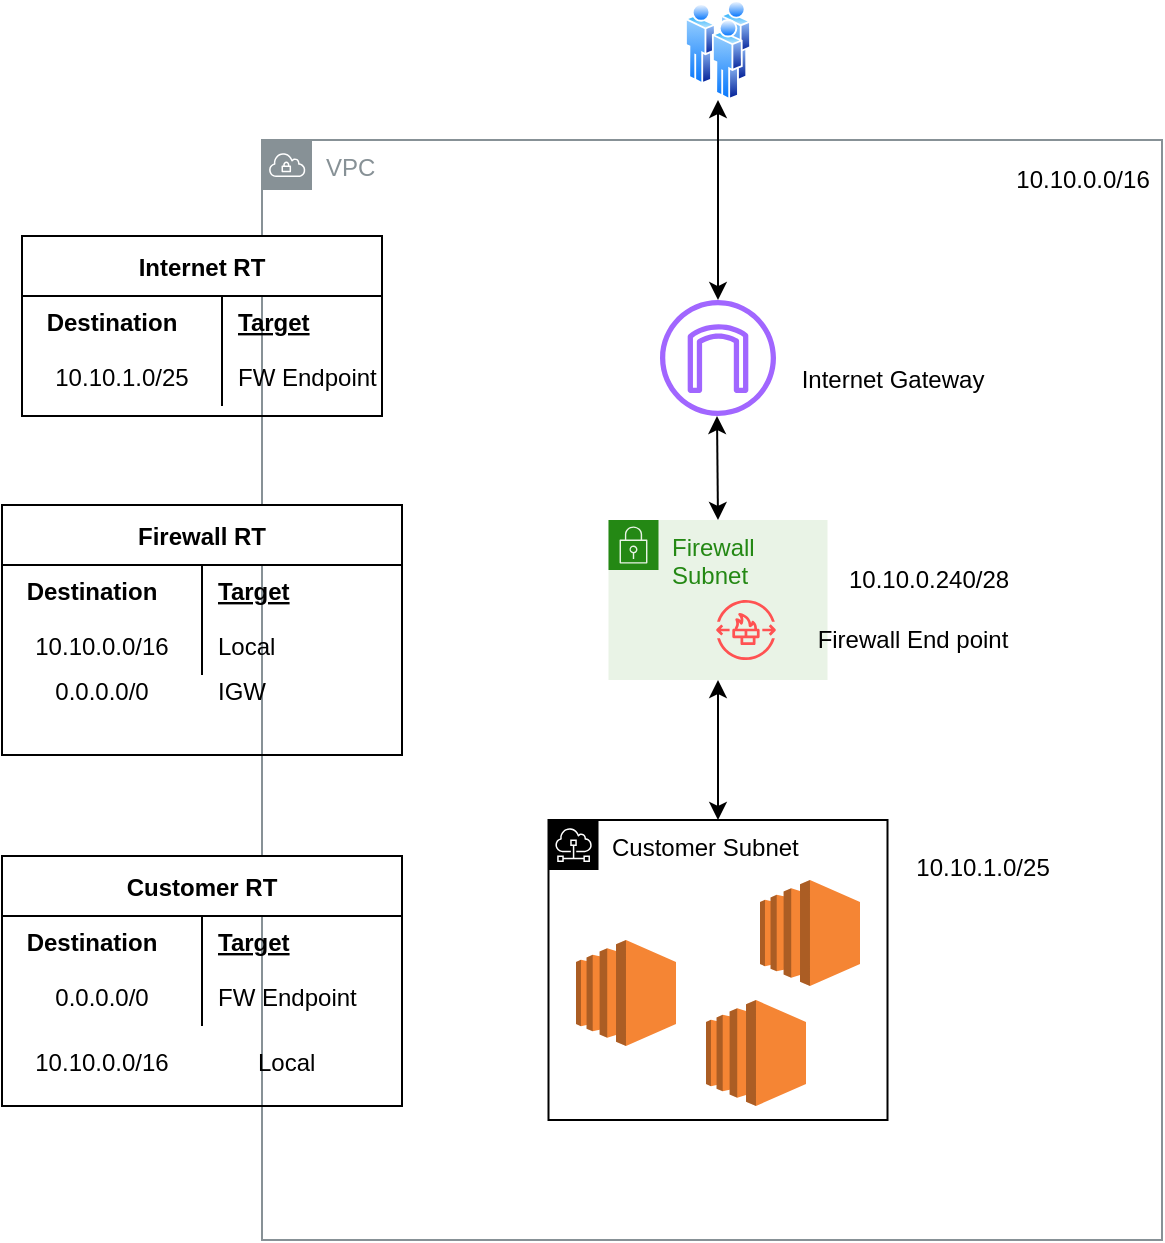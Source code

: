 <mxfile version="15.5.2" type="github">
  <diagram id="Gp0GpJyLfUKRYIFimh9d" name="Page-1">
    <mxGraphModel dx="1240" dy="691" grid="1" gridSize="10" guides="1" tooltips="1" connect="1" arrows="1" fold="1" page="1" pageScale="1" pageWidth="850" pageHeight="1100" math="0" shadow="0">
      <root>
        <mxCell id="0" />
        <mxCell id="1" parent="0" />
        <mxCell id="jjy9H3VErHNOA_m6Dxca-99" value="" style="group" vertex="1" connectable="0" parent="1">
          <mxGeometry x="80" y="20" width="580" height="620" as="geometry" />
        </mxCell>
        <mxCell id="jjy9H3VErHNOA_m6Dxca-42" value="VPC" style="sketch=0;outlineConnect=0;gradientColor=none;html=1;whiteSpace=wrap;fontSize=12;fontStyle=0;shape=mxgraph.aws4.group;grIcon=mxgraph.aws4.group_vpc;strokeColor=#879196;fillColor=none;verticalAlign=top;align=left;spacingLeft=30;fontColor=#879196;dashed=0;" vertex="1" parent="jjy9H3VErHNOA_m6Dxca-99">
          <mxGeometry x="130" y="70" width="450" height="550" as="geometry" />
        </mxCell>
        <mxCell id="jjy9H3VErHNOA_m6Dxca-1" value="" style="aspect=fixed;perimeter=ellipsePerimeter;html=1;align=center;shadow=0;dashed=0;spacingTop=3;image;image=img/lib/active_directory/users.svg;" vertex="1" parent="jjy9H3VErHNOA_m6Dxca-99">
          <mxGeometry x="341.5" width="33" height="50" as="geometry" />
        </mxCell>
        <mxCell id="jjy9H3VErHNOA_m6Dxca-4" value="Firewall Subnet" style="points=[[0,0],[0.25,0],[0.5,0],[0.75,0],[1,0],[1,0.25],[1,0.5],[1,0.75],[1,1],[0.75,1],[0.5,1],[0.25,1],[0,1],[0,0.75],[0,0.5],[0,0.25]];outlineConnect=0;gradientColor=none;html=1;whiteSpace=wrap;fontSize=12;fontStyle=0;shape=mxgraph.aws4.group;grIcon=mxgraph.aws4.group_security_group;grStroke=0;strokeColor=#248814;fillColor=#E9F3E6;verticalAlign=top;align=left;spacingLeft=30;fontColor=#248814;dashed=0;" vertex="1" parent="jjy9H3VErHNOA_m6Dxca-99">
          <mxGeometry x="303.25" y="260" width="109.5" height="80" as="geometry" />
        </mxCell>
        <mxCell id="jjy9H3VErHNOA_m6Dxca-2" value="" style="sketch=0;outlineConnect=0;fontColor=#232F3E;gradientColor=none;fillColor=#A166FF;strokeColor=none;dashed=0;verticalLabelPosition=bottom;verticalAlign=top;align=center;html=1;fontSize=12;fontStyle=0;aspect=fixed;pointerEvents=1;shape=mxgraph.aws4.internet_gateway;" vertex="1" parent="jjy9H3VErHNOA_m6Dxca-99">
          <mxGeometry x="329" y="150" width="58" height="58" as="geometry" />
        </mxCell>
        <mxCell id="jjy9H3VErHNOA_m6Dxca-5" value="&lt;font color=&quot;#000000&quot;&gt;Customer Subnet&lt;/font&gt;" style="sketch=0;outlineConnect=0;gradientColor=none;html=1;whiteSpace=wrap;fontSize=12;fontStyle=0;shape=mxgraph.aws4.group;grIcon=mxgraph.aws4.group_subnet;strokeColor=#000000;fillColor=none;verticalAlign=top;align=left;spacingLeft=30;fontColor=#E8E8E8;dashed=0;" vertex="1" parent="jjy9H3VErHNOA_m6Dxca-99">
          <mxGeometry x="273.25" y="410" width="169.5" height="150" as="geometry" />
        </mxCell>
        <mxCell id="jjy9H3VErHNOA_m6Dxca-6" value="Internet Gateway" style="text;html=1;align=center;verticalAlign=middle;resizable=0;points=[];autosize=1;strokeColor=none;fillColor=none;fontColor=#000000;" vertex="1" parent="jjy9H3VErHNOA_m6Dxca-99">
          <mxGeometry x="390" y="180" width="110" height="20" as="geometry" />
        </mxCell>
        <mxCell id="jjy9H3VErHNOA_m6Dxca-7" value="" style="outlineConnect=0;dashed=0;verticalLabelPosition=bottom;verticalAlign=top;align=center;html=1;shape=mxgraph.aws3.ec2;fillColor=#F58534;gradientColor=none;fontColor=#000000;strokeColor=#000000;" vertex="1" parent="jjy9H3VErHNOA_m6Dxca-99">
          <mxGeometry x="287" y="470" width="50" height="53" as="geometry" />
        </mxCell>
        <mxCell id="jjy9H3VErHNOA_m6Dxca-8" value="" style="outlineConnect=0;dashed=0;verticalLabelPosition=bottom;verticalAlign=top;align=center;html=1;shape=mxgraph.aws3.ec2;fillColor=#F58534;gradientColor=none;fontColor=#000000;strokeColor=#000000;" vertex="1" parent="jjy9H3VErHNOA_m6Dxca-99">
          <mxGeometry x="352" y="500" width="50" height="53" as="geometry" />
        </mxCell>
        <mxCell id="jjy9H3VErHNOA_m6Dxca-9" value="" style="outlineConnect=0;dashed=0;verticalLabelPosition=bottom;verticalAlign=top;align=center;html=1;shape=mxgraph.aws3.ec2;fillColor=#F58534;gradientColor=none;fontColor=#000000;strokeColor=#000000;" vertex="1" parent="jjy9H3VErHNOA_m6Dxca-99">
          <mxGeometry x="379" y="440" width="50" height="53" as="geometry" />
        </mxCell>
        <mxCell id="jjy9H3VErHNOA_m6Dxca-15" value="" style="endArrow=classic;startArrow=classic;html=1;rounded=0;fontColor=#000000;entryX=0.5;entryY=1;entryDx=0;entryDy=0;" edge="1" parent="jjy9H3VErHNOA_m6Dxca-99" source="jjy9H3VErHNOA_m6Dxca-2" target="jjy9H3VErHNOA_m6Dxca-1">
          <mxGeometry width="50" height="50" relative="1" as="geometry">
            <mxPoint x="324.5" y="130" as="sourcePoint" />
            <mxPoint x="358" y="60" as="targetPoint" />
          </mxGeometry>
        </mxCell>
        <mxCell id="jjy9H3VErHNOA_m6Dxca-16" value="" style="endArrow=classic;startArrow=classic;html=1;rounded=0;fontColor=#000000;entryX=0.5;entryY=1;entryDx=0;entryDy=0;" edge="1" parent="jjy9H3VErHNOA_m6Dxca-99">
          <mxGeometry width="50" height="50" relative="1" as="geometry">
            <mxPoint x="358" y="260" as="sourcePoint" />
            <mxPoint x="357.5" y="208" as="targetPoint" />
          </mxGeometry>
        </mxCell>
        <mxCell id="jjy9H3VErHNOA_m6Dxca-17" value="" style="endArrow=classic;startArrow=classic;html=1;rounded=0;fontColor=#000000;exitX=0.5;exitY=1;exitDx=0;exitDy=0;" edge="1" parent="jjy9H3VErHNOA_m6Dxca-99" source="jjy9H3VErHNOA_m6Dxca-4" target="jjy9H3VErHNOA_m6Dxca-5">
          <mxGeometry width="50" height="50" relative="1" as="geometry">
            <mxPoint x="368" y="270" as="sourcePoint" />
            <mxPoint x="380" y="370" as="targetPoint" />
          </mxGeometry>
        </mxCell>
        <mxCell id="jjy9H3VErHNOA_m6Dxca-43" value="10.10.0.0/16" style="text;html=1;align=center;verticalAlign=middle;resizable=0;points=[];autosize=1;strokeColor=none;fillColor=none;fontColor=#000000;" vertex="1" parent="jjy9H3VErHNOA_m6Dxca-99">
          <mxGeometry x="500" y="80" width="80" height="20" as="geometry" />
        </mxCell>
        <mxCell id="jjy9H3VErHNOA_m6Dxca-44" value="10.10.1.0/25" style="text;html=1;align=center;verticalAlign=middle;resizable=0;points=[];autosize=1;strokeColor=none;fillColor=none;fontColor=#000000;" vertex="1" parent="jjy9H3VErHNOA_m6Dxca-99">
          <mxGeometry x="450" y="423.5" width="80" height="20" as="geometry" />
        </mxCell>
        <mxCell id="jjy9H3VErHNOA_m6Dxca-45" value="10.10.0.240/28" style="text;html=1;align=center;verticalAlign=middle;resizable=0;points=[];autosize=1;strokeColor=none;fillColor=none;fontColor=#000000;" vertex="1" parent="jjy9H3VErHNOA_m6Dxca-99">
          <mxGeometry x="412.75" y="280" width="100" height="20" as="geometry" />
        </mxCell>
        <mxCell id="jjy9H3VErHNOA_m6Dxca-46" value="" style="sketch=0;outlineConnect=0;fontColor=#232F3E;gradientColor=none;fillColor=#FF5252;strokeColor=none;dashed=0;verticalLabelPosition=bottom;verticalAlign=top;align=center;html=1;fontSize=12;fontStyle=0;aspect=fixed;pointerEvents=1;shape=mxgraph.aws4.network_firewall_endpoints;" vertex="1" parent="jjy9H3VErHNOA_m6Dxca-99">
          <mxGeometry x="357" y="300" width="30" height="30" as="geometry" />
        </mxCell>
        <mxCell id="jjy9H3VErHNOA_m6Dxca-48" value="Firewall End point" style="text;html=1;align=center;verticalAlign=middle;resizable=0;points=[];autosize=1;strokeColor=none;fillColor=none;fontColor=#000000;" vertex="1" parent="jjy9H3VErHNOA_m6Dxca-99">
          <mxGeometry x="400" y="310" width="110" height="20" as="geometry" />
        </mxCell>
        <mxCell id="jjy9H3VErHNOA_m6Dxca-81" value="Firewall RT" style="shape=table;startSize=30;container=1;collapsible=1;childLayout=tableLayout;fixedRows=1;rowLines=0;fontStyle=1;align=center;resizeLast=1;fontColor=#000000;strokeColor=#000000;" vertex="1" parent="jjy9H3VErHNOA_m6Dxca-99">
          <mxGeometry y="252.5" width="200" height="125" as="geometry">
            <mxRectangle x="60" y="455" width="110" height="30" as="alternateBounds" />
          </mxGeometry>
        </mxCell>
        <mxCell id="jjy9H3VErHNOA_m6Dxca-82" value="" style="shape=partialRectangle;collapsible=0;dropTarget=0;pointerEvents=0;fillColor=none;top=0;left=0;bottom=0;right=0;points=[[0,0.5],[1,0.5]];portConstraint=eastwest;fontColor=#000000;strokeColor=#000000;" vertex="1" parent="jjy9H3VErHNOA_m6Dxca-81">
          <mxGeometry y="30" width="200" height="25" as="geometry" />
        </mxCell>
        <mxCell id="jjy9H3VErHNOA_m6Dxca-83" value="Destination   " style="shape=partialRectangle;connectable=0;fillColor=none;top=0;left=0;bottom=0;right=0;fontStyle=1;overflow=hidden;fontColor=#000000;strokeColor=#000000;" vertex="1" parent="jjy9H3VErHNOA_m6Dxca-82">
          <mxGeometry width="100" height="25" as="geometry">
            <mxRectangle width="100" height="25" as="alternateBounds" />
          </mxGeometry>
        </mxCell>
        <mxCell id="jjy9H3VErHNOA_m6Dxca-84" value="Target" style="shape=partialRectangle;connectable=0;fillColor=none;top=0;left=0;bottom=0;right=0;align=left;spacingLeft=6;fontStyle=5;overflow=hidden;fontColor=#000000;strokeColor=#000000;" vertex="1" parent="jjy9H3VErHNOA_m6Dxca-82">
          <mxGeometry x="100" width="100" height="25" as="geometry">
            <mxRectangle width="100" height="25" as="alternateBounds" />
          </mxGeometry>
        </mxCell>
        <mxCell id="jjy9H3VErHNOA_m6Dxca-85" value="" style="shape=partialRectangle;collapsible=0;dropTarget=0;pointerEvents=0;fillColor=none;top=0;left=0;bottom=0;right=0;points=[[0,0.5],[1,0.5]];portConstraint=eastwest;fontColor=#000000;strokeColor=#000000;" vertex="1" parent="jjy9H3VErHNOA_m6Dxca-81">
          <mxGeometry y="55" width="200" height="30" as="geometry" />
        </mxCell>
        <mxCell id="jjy9H3VErHNOA_m6Dxca-86" value="10.10.0.0/16" style="shape=partialRectangle;connectable=0;fillColor=none;top=0;left=0;bottom=0;right=0;editable=1;overflow=hidden;fontColor=#000000;strokeColor=#000000;" vertex="1" parent="jjy9H3VErHNOA_m6Dxca-85">
          <mxGeometry width="100" height="30" as="geometry">
            <mxRectangle width="100" height="30" as="alternateBounds" />
          </mxGeometry>
        </mxCell>
        <mxCell id="jjy9H3VErHNOA_m6Dxca-87" value="Local" style="shape=partialRectangle;connectable=0;fillColor=none;top=0;left=0;bottom=0;right=0;align=left;spacingLeft=6;overflow=hidden;fontColor=#000000;strokeColor=#000000;" vertex="1" parent="jjy9H3VErHNOA_m6Dxca-85">
          <mxGeometry x="100" width="100" height="30" as="geometry">
            <mxRectangle width="100" height="30" as="alternateBounds" />
          </mxGeometry>
        </mxCell>
        <mxCell id="jjy9H3VErHNOA_m6Dxca-88" value="" style="group" vertex="1" connectable="0" parent="jjy9H3VErHNOA_m6Dxca-99">
          <mxGeometry y="428" width="200" height="125" as="geometry" />
        </mxCell>
        <mxCell id="jjy9H3VErHNOA_m6Dxca-62" value="Customer RT" style="shape=table;startSize=30;container=1;collapsible=1;childLayout=tableLayout;fixedRows=1;rowLines=0;fontStyle=1;align=center;resizeLast=1;fontColor=#000000;strokeColor=#000000;" vertex="1" parent="jjy9H3VErHNOA_m6Dxca-88">
          <mxGeometry width="200" height="125" as="geometry">
            <mxRectangle x="60" y="455" width="110" height="30" as="alternateBounds" />
          </mxGeometry>
        </mxCell>
        <mxCell id="jjy9H3VErHNOA_m6Dxca-63" value="" style="shape=partialRectangle;collapsible=0;dropTarget=0;pointerEvents=0;fillColor=none;top=0;left=0;bottom=0;right=0;points=[[0,0.5],[1,0.5]];portConstraint=eastwest;fontColor=#000000;strokeColor=#000000;" vertex="1" parent="jjy9H3VErHNOA_m6Dxca-62">
          <mxGeometry y="30" width="200" height="25" as="geometry" />
        </mxCell>
        <mxCell id="jjy9H3VErHNOA_m6Dxca-64" value="Destination   " style="shape=partialRectangle;connectable=0;fillColor=none;top=0;left=0;bottom=0;right=0;fontStyle=1;overflow=hidden;fontColor=#000000;strokeColor=#000000;" vertex="1" parent="jjy9H3VErHNOA_m6Dxca-63">
          <mxGeometry width="100" height="25" as="geometry">
            <mxRectangle width="100" height="25" as="alternateBounds" />
          </mxGeometry>
        </mxCell>
        <mxCell id="jjy9H3VErHNOA_m6Dxca-65" value="Target" style="shape=partialRectangle;connectable=0;fillColor=none;top=0;left=0;bottom=0;right=0;align=left;spacingLeft=6;fontStyle=5;overflow=hidden;fontColor=#000000;strokeColor=#000000;" vertex="1" parent="jjy9H3VErHNOA_m6Dxca-63">
          <mxGeometry x="100" width="100" height="25" as="geometry">
            <mxRectangle width="100" height="25" as="alternateBounds" />
          </mxGeometry>
        </mxCell>
        <mxCell id="jjy9H3VErHNOA_m6Dxca-72" value="" style="shape=partialRectangle;collapsible=0;dropTarget=0;pointerEvents=0;fillColor=none;top=0;left=0;bottom=0;right=0;points=[[0,0.5],[1,0.5]];portConstraint=eastwest;fontColor=#000000;strokeColor=#000000;" vertex="1" parent="jjy9H3VErHNOA_m6Dxca-62">
          <mxGeometry y="55" width="200" height="30" as="geometry" />
        </mxCell>
        <mxCell id="jjy9H3VErHNOA_m6Dxca-73" value="0.0.0.0/0" style="shape=partialRectangle;connectable=0;fillColor=none;top=0;left=0;bottom=0;right=0;editable=1;overflow=hidden;fontColor=#000000;strokeColor=#000000;" vertex="1" parent="jjy9H3VErHNOA_m6Dxca-72">
          <mxGeometry width="100" height="30" as="geometry">
            <mxRectangle width="100" height="30" as="alternateBounds" />
          </mxGeometry>
        </mxCell>
        <mxCell id="jjy9H3VErHNOA_m6Dxca-74" value="FW Endpoint" style="shape=partialRectangle;connectable=0;fillColor=none;top=0;left=0;bottom=0;right=0;align=left;spacingLeft=6;overflow=hidden;fontColor=#000000;strokeColor=#000000;" vertex="1" parent="jjy9H3VErHNOA_m6Dxca-72">
          <mxGeometry x="100" width="100" height="30" as="geometry">
            <mxRectangle width="100" height="30" as="alternateBounds" />
          </mxGeometry>
        </mxCell>
        <mxCell id="jjy9H3VErHNOA_m6Dxca-78" value="" style="shape=partialRectangle;collapsible=0;dropTarget=0;pointerEvents=0;fillColor=none;top=0;left=0;bottom=0;right=0;points=[[0,0.5],[1,0.5]];portConstraint=eastwest;fontColor=#000000;strokeColor=#000000;" vertex="1" parent="jjy9H3VErHNOA_m6Dxca-88">
          <mxGeometry y="87.5" width="200" height="30" as="geometry" />
        </mxCell>
        <mxCell id="jjy9H3VErHNOA_m6Dxca-79" value="10.10.0.0/16" style="shape=partialRectangle;connectable=0;fillColor=none;top=0;left=0;bottom=0;right=0;editable=1;overflow=hidden;fontColor=#000000;strokeColor=#000000;" vertex="1" parent="jjy9H3VErHNOA_m6Dxca-78">
          <mxGeometry width="100" height="30" as="geometry">
            <mxRectangle width="100" height="30" as="alternateBounds" />
          </mxGeometry>
        </mxCell>
        <mxCell id="jjy9H3VErHNOA_m6Dxca-80" value="Local" style="shape=partialRectangle;connectable=0;fillColor=none;top=0;left=0;bottom=0;right=0;align=left;spacingLeft=6;overflow=hidden;fontColor=#000000;strokeColor=#000000;" vertex="1" parent="jjy9H3VErHNOA_m6Dxca-78">
          <mxGeometry x="120" width="100" height="30" as="geometry">
            <mxRectangle width="100" height="30" as="alternateBounds" />
          </mxGeometry>
        </mxCell>
        <mxCell id="jjy9H3VErHNOA_m6Dxca-89" value="" style="shape=partialRectangle;collapsible=0;dropTarget=0;pointerEvents=0;fillColor=none;top=0;left=0;bottom=0;right=0;points=[[0,0.5],[1,0.5]];portConstraint=eastwest;fontColor=#000000;strokeColor=#000000;" vertex="1" parent="jjy9H3VErHNOA_m6Dxca-99">
          <mxGeometry y="330" width="200" height="30" as="geometry" />
        </mxCell>
        <mxCell id="jjy9H3VErHNOA_m6Dxca-90" value="0.0.0.0/0" style="shape=partialRectangle;connectable=0;fillColor=none;top=0;left=0;bottom=0;right=0;editable=1;overflow=hidden;fontColor=#000000;strokeColor=#000000;" vertex="1" parent="jjy9H3VErHNOA_m6Dxca-89">
          <mxGeometry width="100" height="30" as="geometry">
            <mxRectangle width="100" height="30" as="alternateBounds" />
          </mxGeometry>
        </mxCell>
        <mxCell id="jjy9H3VErHNOA_m6Dxca-91" value="IGW" style="shape=partialRectangle;connectable=0;fillColor=none;top=0;left=0;bottom=0;right=0;align=left;spacingLeft=6;overflow=hidden;fontColor=#000000;strokeColor=#000000;" vertex="1" parent="jjy9H3VErHNOA_m6Dxca-89">
          <mxGeometry x="100" width="100" height="30" as="geometry">
            <mxRectangle width="100" height="30" as="alternateBounds" />
          </mxGeometry>
        </mxCell>
        <mxCell id="jjy9H3VErHNOA_m6Dxca-92" value="Internet RT" style="shape=table;startSize=30;container=1;collapsible=1;childLayout=tableLayout;fixedRows=1;rowLines=0;fontStyle=1;align=center;resizeLast=1;fontColor=#000000;strokeColor=#000000;" vertex="1" parent="jjy9H3VErHNOA_m6Dxca-99">
          <mxGeometry x="10" y="118" width="180" height="90" as="geometry">
            <mxRectangle x="60" y="455" width="110" height="30" as="alternateBounds" />
          </mxGeometry>
        </mxCell>
        <mxCell id="jjy9H3VErHNOA_m6Dxca-93" value="" style="shape=partialRectangle;collapsible=0;dropTarget=0;pointerEvents=0;fillColor=none;top=0;left=0;bottom=0;right=0;points=[[0,0.5],[1,0.5]];portConstraint=eastwest;fontColor=#000000;strokeColor=#000000;" vertex="1" parent="jjy9H3VErHNOA_m6Dxca-92">
          <mxGeometry y="30" width="180" height="25" as="geometry" />
        </mxCell>
        <mxCell id="jjy9H3VErHNOA_m6Dxca-94" value="Destination   " style="shape=partialRectangle;connectable=0;fillColor=none;top=0;left=0;bottom=0;right=0;fontStyle=1;overflow=hidden;fontColor=#000000;strokeColor=#000000;" vertex="1" parent="jjy9H3VErHNOA_m6Dxca-93">
          <mxGeometry width="100" height="25" as="geometry">
            <mxRectangle width="100" height="25" as="alternateBounds" />
          </mxGeometry>
        </mxCell>
        <mxCell id="jjy9H3VErHNOA_m6Dxca-95" value="Target" style="shape=partialRectangle;connectable=0;fillColor=none;top=0;left=0;bottom=0;right=0;align=left;spacingLeft=6;fontStyle=5;overflow=hidden;fontColor=#000000;strokeColor=#000000;" vertex="1" parent="jjy9H3VErHNOA_m6Dxca-93">
          <mxGeometry x="100" width="80" height="25" as="geometry">
            <mxRectangle width="80" height="25" as="alternateBounds" />
          </mxGeometry>
        </mxCell>
        <mxCell id="jjy9H3VErHNOA_m6Dxca-96" value="" style="shape=partialRectangle;collapsible=0;dropTarget=0;pointerEvents=0;fillColor=none;top=0;left=0;bottom=0;right=0;points=[[0,0.5],[1,0.5]];portConstraint=eastwest;fontColor=#000000;strokeColor=#000000;" vertex="1" parent="jjy9H3VErHNOA_m6Dxca-92">
          <mxGeometry y="55" width="180" height="30" as="geometry" />
        </mxCell>
        <mxCell id="jjy9H3VErHNOA_m6Dxca-97" value="10.10.1.0/25" style="shape=partialRectangle;connectable=0;fillColor=none;top=0;left=0;bottom=0;right=0;editable=1;overflow=hidden;fontColor=#000000;strokeColor=#000000;" vertex="1" parent="jjy9H3VErHNOA_m6Dxca-96">
          <mxGeometry width="100" height="30" as="geometry">
            <mxRectangle width="100" height="30" as="alternateBounds" />
          </mxGeometry>
        </mxCell>
        <mxCell id="jjy9H3VErHNOA_m6Dxca-98" value="FW Endpoint" style="shape=partialRectangle;connectable=0;fillColor=none;top=0;left=0;bottom=0;right=0;align=left;spacingLeft=6;overflow=hidden;fontColor=#000000;strokeColor=#000000;" vertex="1" parent="jjy9H3VErHNOA_m6Dxca-96">
          <mxGeometry x="100" width="80" height="30" as="geometry">
            <mxRectangle width="80" height="30" as="alternateBounds" />
          </mxGeometry>
        </mxCell>
      </root>
    </mxGraphModel>
  </diagram>
</mxfile>
